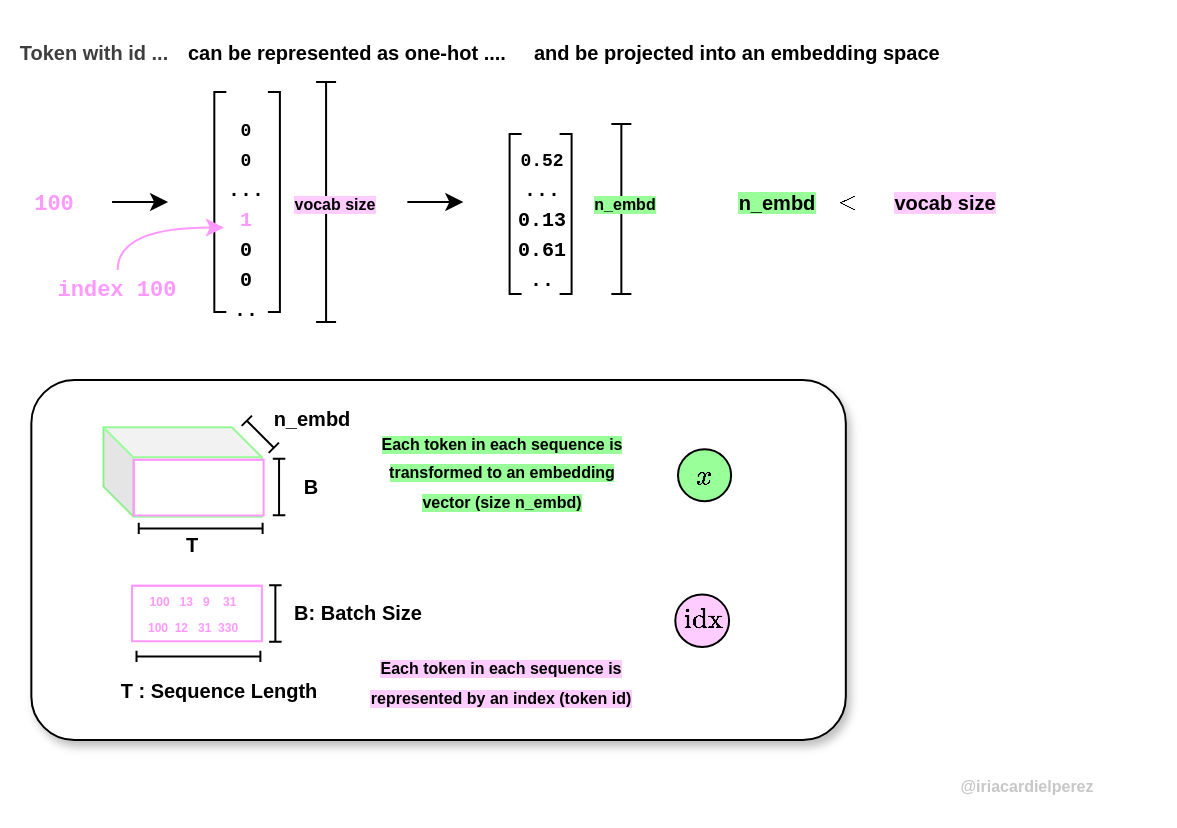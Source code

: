 <mxfile scale="1" border="5">
    <diagram name="Page-1" id="9CptkLMM0ztSRVp6YB5i">
        <mxGraphModel dx="1363" dy="779" grid="0" gridSize="10" guides="1" tooltips="1" connect="1" arrows="1" fold="1" page="1" pageScale="1" pageWidth="827" pageHeight="583" background="#FFFFFF" math="1" shadow="0">
            <root>
                <mxCell id="0"/>
                <mxCell id="1" parent="0"/>
                <mxCell id="IWCZdA42NEQNfxDkU8em-257" value="" style="edgeStyle=orthogonalEdgeStyle;curved=1;rounded=0;orthogonalLoop=1;jettySize=auto;html=1;entryX=0.47;entryY=1.071;entryDx=0;entryDy=0;entryPerimeter=0;" parent="1" edge="1">
                    <mxGeometry relative="1" as="geometry">
                        <mxPoint x="516.31" y="400.28" as="sourcePoint"/>
                    </mxGeometry>
                </mxCell>
                <mxCell id="IWCZdA42NEQNfxDkU8em-532" value="&lt;b style=&quot;&quot;&gt;&lt;font style=&quot;font-size: 8px; color: rgb(199, 199, 199);&quot;&gt;@iriacardielperez&lt;/font&gt;&lt;/b&gt;" style="text;html=1;align=center;verticalAlign=middle;whiteSpace=wrap;rounded=0;rotation=0;" parent="1" vertex="1">
                    <mxGeometry x="462.56" y="394" width="148.77" height="43" as="geometry"/>
                </mxCell>
                <mxCell id="88" value="" style="rounded=1;whiteSpace=wrap;html=1;shadow=1;arcSize=12;" parent="1" vertex="1">
                    <mxGeometry x="39.68" y="214" width="407.23" height="180" as="geometry"/>
                </mxCell>
                <mxCell id="89" value="" style="shape=cube;whiteSpace=wrap;html=1;boundedLbl=1;backgroundOutline=1;darkOpacity=0.05;darkOpacity2=0.1;size=0;direction=east;rotation=0;strokeColor=#FF99FF;" parent="1" vertex="1">
                    <mxGeometry x="90.01" y="316.83" width="64.93" height="27.79" as="geometry"/>
                </mxCell>
                <mxCell id="90" value="&lt;span style=&quot;font-size: 10px;&quot;&gt;&lt;b&gt;B: Batch Size&lt;/b&gt;&lt;/span&gt;" style="text;html=1;align=center;verticalAlign=middle;whiteSpace=wrap;rounded=0;" parent="1" vertex="1">
                    <mxGeometry x="167.59" y="314.86" width="70" height="30" as="geometry"/>
                </mxCell>
                <mxCell id="91" value="&lt;span style=&quot;font-size: 10px;&quot;&gt;&lt;b&gt;T : Sequence Length&lt;/b&gt;&lt;/span&gt;" style="text;html=1;align=center;verticalAlign=middle;whiteSpace=wrap;rounded=0;" parent="1" vertex="1">
                    <mxGeometry x="77.74" y="359.23" width="111" height="20" as="geometry"/>
                </mxCell>
                <mxCell id="92" value="" style="shape=crossbar;whiteSpace=wrap;html=1;rounded=1;direction=south;rotation=-90;" parent="1" vertex="1">
                    <mxGeometry x="120.38" y="321.23" width="5.68" height="61.93" as="geometry"/>
                </mxCell>
                <mxCell id="93" value="" style="shape=crossbar;whiteSpace=wrap;html=1;rounded=1;direction=south;" parent="1" vertex="1">
                    <mxGeometry x="158.55" y="316.6" width="6.27" height="28.26" as="geometry"/>
                </mxCell>
                <mxCell id="94" value="&lt;div style=&quot;text-align: justify;&quot;&gt;&lt;b style=&quot;color: light-dark(rgb(255, 153, 255), rgb(144, 56, 144)); font-size: 6px; background-color: transparent;&quot;&gt;100&amp;nbsp; &amp;nbsp;13&amp;nbsp; &amp;nbsp;&lt;/b&gt;&lt;b style=&quot;color: light-dark(rgb(255, 153, 255), rgb(144, 56, 144)); font-size: 6px; background-color: transparent;&quot;&gt;9&amp;nbsp; &amp;nbsp;&amp;nbsp;&lt;/b&gt;&lt;b style=&quot;color: light-dark(rgb(255, 153, 255), rgb(144, 56, 144)); font-size: 6px; background-color: transparent;&quot;&gt;31&amp;nbsp; &amp;nbsp;&lt;/b&gt;&lt;/div&gt;" style="text;html=1;align=center;verticalAlign=middle;whiteSpace=wrap;rounded=0;" parent="1" vertex="1">
                    <mxGeometry x="91.73" y="316.83" width="62.02" height="12" as="geometry"/>
                </mxCell>
                <mxCell id="95" value="&lt;b style=&quot;forced-color-adjust: none; color: rgb(0, 0, 0); font-family: Helvetica; font-size: 12px; font-style: normal; font-variant-ligatures: normal; font-variant-caps: normal; letter-spacing: normal; orphans: 2; text-align: justify; text-indent: 0px; text-transform: none; widows: 2; word-spacing: 0px; -webkit-text-stroke-width: 0px; white-space: normal; text-decoration-thickness: initial; text-decoration-style: initial; text-decoration-color: initial; background-color: transparent;&quot;&gt;&lt;font data-mx-given-colors=&quot;{&amp;quot;color&amp;quot;:&amp;quot;rgb(255, 153, 255)&amp;quot;}&quot; style=&quot;forced-color-adjust: none; color: light-dark(rgb(255, 153, 255), rgb(144, 56, 144)); font-size: 6px;&quot;&gt;100&amp;nbsp; 12&amp;nbsp; &amp;nbsp;31&amp;nbsp; 330&amp;nbsp;&amp;nbsp;&lt;/font&gt;&lt;/b&gt;" style="text;whiteSpace=wrap;html=1;" parent="1" vertex="1">
                    <mxGeometry x="95.99" y="322.23" width="59" height="17" as="geometry"/>
                </mxCell>
                <mxCell id="96" value="$$\text{idx}$$" style="ellipse;whiteSpace=wrap;html=1;fillColor=#FFCCFF;" parent="1" vertex="1">
                    <mxGeometry x="361.65" y="321.23" width="26.9" height="26.27" as="geometry"/>
                </mxCell>
                <mxCell id="97" value="" style="shape=cube;whiteSpace=wrap;html=1;boundedLbl=1;backgroundOutline=1;darkOpacity=0.05;darkOpacity2=0.1;size=15;direction=east;rotation=0;strokeColor=#99FF99;" parent="1" vertex="1">
                    <mxGeometry x="75.66" y="237.61" width="79.27" height="44.74" as="geometry"/>
                </mxCell>
                <mxCell id="98" value="" style="shape=crossbar;whiteSpace=wrap;html=1;rounded=1;direction=south;" parent="1" vertex="1">
                    <mxGeometry x="160.39" y="253.35" width="6.27" height="28.26" as="geometry"/>
                </mxCell>
                <mxCell id="99" value="" style="shape=crossbar;whiteSpace=wrap;html=1;rounded=1;direction=south;rotation=-45;" parent="1" vertex="1">
                    <mxGeometry x="150.53" y="231.59" width="7.27" height="19.09" as="geometry"/>
                </mxCell>
                <mxCell id="100" value="&lt;span style=&quot;font-size: 10px;&quot;&gt;&lt;b&gt;B&lt;/b&gt;&lt;/span&gt;" style="text;html=1;align=center;verticalAlign=middle;whiteSpace=wrap;rounded=0;rotation=0;" parent="1" vertex="1">
                    <mxGeometry x="167.41" y="251.72" width="25.46" height="30" as="geometry"/>
                </mxCell>
                <mxCell id="101" value="&lt;span style=&quot;font-size: 10px;&quot;&gt;&lt;b&gt;n_embd&lt;/b&gt;&lt;/span&gt;" style="text;html=1;align=center;verticalAlign=middle;whiteSpace=wrap;rounded=0;" parent="1" vertex="1">
                    <mxGeometry x="140.14" y="225.81" width="80" height="15" as="geometry"/>
                </mxCell>
                <mxCell id="102" value="" style="shape=crossbar;whiteSpace=wrap;html=1;rounded=1;direction=south;rotation=-90;" parent="1" vertex="1">
                    <mxGeometry x="121.5" y="257.23" width="5.68" height="61.93" as="geometry"/>
                </mxCell>
                <mxCell id="103" value="&lt;span style=&quot;font-size: 10px;&quot;&gt;&lt;b&gt;T&lt;/b&gt;&lt;/span&gt;" style="text;html=1;align=center;verticalAlign=middle;whiteSpace=wrap;rounded=0;" parent="1" vertex="1">
                    <mxGeometry x="106.06" y="288.4" width="28.46" height="16.09" as="geometry"/>
                </mxCell>
                <mxCell id="104" value="" style="shape=cube;whiteSpace=wrap;html=1;boundedLbl=1;backgroundOutline=1;darkOpacity=0.05;darkOpacity2=0.1;size=0;direction=east;rotation=0;strokeColor=#FF99FF;" parent="1" vertex="1">
                    <mxGeometry x="90.87" y="253.93" width="64.93" height="27.79" as="geometry"/>
                </mxCell>
                <mxCell id="105" value="$$x$$" style="ellipse;whiteSpace=wrap;html=1;fillColor=#99FF99;" parent="1" vertex="1">
                    <mxGeometry x="363.0" y="248.63" width="26.56" height="26" as="geometry"/>
                </mxCell>
                <mxCell id="106" value="&lt;b style=&quot;&quot;&gt;&lt;font style=&quot;font-size: 8px; background-color: rgb(153, 255, 153);&quot;&gt;Each token in each sequence is transformed to an embedding vector (size n_embd)&lt;/font&gt;&lt;/b&gt;" style="text;html=1;align=center;verticalAlign=middle;whiteSpace=wrap;rounded=0;" parent="1" vertex="1">
                    <mxGeometry x="205.06" y="236.63" width="140" height="44" as="geometry"/>
                </mxCell>
                <mxCell id="107" value="&lt;b style=&quot;&quot;&gt;&lt;font style=&quot;font-size: 8px; background-color: rgb(255, 204, 255);&quot;&gt;Each token in each sequence is represented by an index (token id)&lt;/font&gt;&lt;/b&gt;" style="text;html=1;align=center;verticalAlign=middle;whiteSpace=wrap;rounded=0;" parent="1" vertex="1">
                    <mxGeometry x="207.03" y="348.63" width="134.88" height="30" as="geometry"/>
                </mxCell>
                <mxCell id="109" value="&lt;div style=&quot;text-align: justify;&quot;&gt;&lt;b style=&quot;background-color: transparent;&quot;&gt;&lt;font style=&quot;font-size: 10px;&quot;&gt;can be represented as one-hot ....&lt;/font&gt;&lt;/b&gt;&lt;/div&gt;" style="text;whiteSpace=wrap;html=1;" parent="1" vertex="1">
                    <mxGeometry x="115.92" y="36" width="173.34" height="38" as="geometry"/>
                </mxCell>
                <mxCell id="111" value="" style="strokeWidth=1;html=1;shape=mxgraph.flowchart.annotation_1;align=left;pointerEvents=1;" parent="1" vertex="1">
                    <mxGeometry x="131.16" y="70" width="6" height="110" as="geometry"/>
                </mxCell>
                <mxCell id="112" value="" style="strokeWidth=1;html=1;shape=mxgraph.flowchart.annotation_1;align=left;pointerEvents=1;direction=west;" parent="1" vertex="1">
                    <mxGeometry x="157.95" y="70" width="6" height="110" as="geometry"/>
                </mxCell>
                <mxCell id="113" value="&lt;div style=&quot;text-align: center;&quot;&gt;&lt;b style=&quot;font-size: 9px; background-color: transparent;&quot;&gt;&lt;font face=&quot;Courier New&quot;&gt;&amp;nbsp;0&amp;nbsp;&lt;/font&gt;&lt;/b&gt;&lt;/div&gt;&lt;div style=&quot;text-align: center;&quot;&gt;&lt;b style=&quot;font-size: 9px; background-color: transparent;&quot;&gt;&lt;font face=&quot;Courier New&quot;&gt;0&lt;/font&gt;&lt;/b&gt;&lt;/div&gt;&lt;div style=&quot;text-align: center;&quot;&gt;&lt;font face=&quot;Courier New&quot; size=&quot;1&quot;&gt;&lt;b&gt;...&lt;/b&gt;&lt;/font&gt;&lt;/div&gt;&lt;div style=&quot;text-align: center;&quot;&gt;&lt;font color=&quot;#ff99ff&quot; face=&quot;Courier New&quot; size=&quot;1&quot;&gt;&lt;b style=&quot;&quot;&gt;1&lt;/b&gt;&lt;/font&gt;&lt;/div&gt;&lt;div style=&quot;text-align: center;&quot;&gt;&lt;font face=&quot;Courier New&quot; size=&quot;1&quot;&gt;&lt;b&gt;0&lt;/b&gt;&lt;/font&gt;&lt;/div&gt;&lt;div style=&quot;text-align: center;&quot;&gt;&lt;font face=&quot;Courier New&quot; size=&quot;1&quot;&gt;&lt;b&gt;0&lt;/b&gt;&lt;/font&gt;&lt;/div&gt;&lt;div style=&quot;text-align: center;&quot;&gt;&lt;font face=&quot;Courier New&quot; size=&quot;1&quot;&gt;&lt;b&gt;..&lt;/b&gt;&lt;/font&gt;&lt;/div&gt;&lt;div style=&quot;text-align: center;&quot;&gt;&lt;font size=&quot;1&quot;&gt;&lt;b&gt;&lt;br&gt;&lt;/b&gt;&lt;/font&gt;&lt;/div&gt;" style="text;whiteSpace=wrap;html=1;" parent="1" vertex="1">
                    <mxGeometry x="135.95" y="74" width="16" height="85" as="geometry"/>
                </mxCell>
                <mxCell id="114" value="" style="shape=crossbar;whiteSpace=wrap;html=1;rounded=1;direction=south;" parent="1" vertex="1">
                    <mxGeometry x="182.04" y="65" width="10" height="120" as="geometry"/>
                </mxCell>
                <mxCell id="117" value="&lt;b style=&quot;&quot;&gt;&lt;font style=&quot;font-size: 8px; background-color: rgb(255, 204, 255);&quot;&gt;vocab size&lt;/font&gt;&lt;/b&gt;" style="text;html=1;align=center;verticalAlign=middle;whiteSpace=wrap;rounded=0;" parent="1" vertex="1">
                    <mxGeometry x="167.04" y="110" width="48.88" height="30" as="geometry"/>
                </mxCell>
                <mxCell id="119" value="&lt;div style=&quot;text-align: justify;&quot;&gt;&lt;br&gt;&lt;/div&gt;&lt;div style=&quot;text-align: justify;&quot;&gt;&lt;font style=&quot;&quot;&gt;&lt;div style=&quot;&quot;&gt;&lt;font style=&quot;font-size: 10px;&quot;&gt;&lt;b style=&quot;color: rgb(63, 63, 63); background-color: transparent;&quot;&gt;Token with id ...&lt;/b&gt;&lt;/font&gt;&lt;/div&gt;&lt;/font&gt;&lt;/div&gt;" style="text;html=1;align=center;verticalAlign=middle;whiteSpace=wrap;rounded=0;" parent="1" vertex="1">
                    <mxGeometry x="24" y="24" width="94.29" height="36" as="geometry"/>
                </mxCell>
                <mxCell id="121" value="&lt;div style=&quot;text-align: justify;&quot;&gt;&lt;b style=&quot;background-color: transparent;&quot;&gt;&lt;font color=&quot;#ff99ff&quot; style=&quot;font-size: 11px;&quot; face=&quot;Courier New&quot;&gt;100&lt;/font&gt;&lt;/b&gt;&lt;/div&gt;" style="text;html=1;align=center;verticalAlign=middle;whiteSpace=wrap;rounded=0;" parent="1" vertex="1">
                    <mxGeometry x="33.54" y="118" width="34" height="14" as="geometry"/>
                </mxCell>
                <mxCell id="124" style="edgeStyle=orthogonalEdgeStyle;curved=1;rounded=0;orthogonalLoop=1;jettySize=auto;html=1;" parent="1" edge="1">
                    <mxGeometry relative="1" as="geometry">
                        <mxPoint x="80.04" y="125" as="sourcePoint"/>
                        <mxPoint x="108.04" y="125" as="targetPoint"/>
                    </mxGeometry>
                </mxCell>
                <mxCell id="126" value="" style="strokeWidth=1;html=1;shape=mxgraph.flowchart.annotation_1;align=left;pointerEvents=1;" parent="1" vertex="1">
                    <mxGeometry x="278.8" y="91" width="6" height="80" as="geometry"/>
                </mxCell>
                <mxCell id="128" value="&lt;div style=&quot;text-align: center;&quot;&gt;&lt;b style=&quot;font-size: 9px; background-color: transparent;&quot;&gt;&lt;font face=&quot;Courier New&quot;&gt;&amp;nbsp;&lt;/font&gt;&lt;/b&gt;&lt;/div&gt;&lt;div style=&quot;text-align: center;&quot;&gt;&lt;b style=&quot;font-size: 9px; background-color: transparent;&quot;&gt;&lt;font face=&quot;Courier New&quot;&gt;0.52&lt;/font&gt;&lt;/b&gt;&lt;/div&gt;&lt;div style=&quot;text-align: center;&quot;&gt;&lt;font face=&quot;Courier New&quot; size=&quot;1&quot;&gt;&lt;b&gt;...&lt;/b&gt;&lt;/font&gt;&lt;/div&gt;&lt;div style=&quot;text-align: center;&quot;&gt;&lt;font size=&quot;1&quot; face=&quot;Courier New&quot;&gt;&lt;b&gt;0.13&lt;/b&gt;&lt;/font&gt;&lt;/div&gt;&lt;div style=&quot;text-align: center;&quot;&gt;&lt;font size=&quot;1&quot; face=&quot;Courier New&quot;&gt;&lt;b&gt;0.61&lt;/b&gt;&lt;/font&gt;&lt;/div&gt;&lt;div style=&quot;text-align: center;&quot;&gt;&lt;font face=&quot;Courier New&quot; size=&quot;1&quot;&gt;&lt;b&gt;..&lt;/b&gt;&lt;/font&gt;&lt;/div&gt;&lt;div style=&quot;text-align: center;&quot;&gt;&lt;font size=&quot;1&quot;&gt;&lt;b&gt;&lt;br&gt;&lt;/b&gt;&lt;/font&gt;&lt;/div&gt;" style="text;whiteSpace=wrap;html=1;" parent="1" vertex="1">
                    <mxGeometry x="280.59" y="74" width="16" height="85" as="geometry"/>
                </mxCell>
                <mxCell id="129" value="" style="shape=crossbar;whiteSpace=wrap;html=1;rounded=1;direction=south;" parent="1" vertex="1">
                    <mxGeometry x="329.68" y="86" width="10" height="85" as="geometry"/>
                </mxCell>
                <mxCell id="133" style="edgeStyle=orthogonalEdgeStyle;curved=1;rounded=0;orthogonalLoop=1;jettySize=auto;html=1;" parent="1" edge="1">
                    <mxGeometry relative="1" as="geometry">
                        <mxPoint x="227.68" y="125" as="sourcePoint"/>
                        <mxPoint x="255.68" y="125" as="targetPoint"/>
                    </mxGeometry>
                </mxCell>
                <mxCell id="134" value="&lt;div style=&quot;text-align: justify;&quot;&gt;&lt;b style=&quot;background-color: transparent;&quot;&gt;&lt;font style=&quot;font-size: 10px;&quot;&gt;and be projected into an embedding space&lt;/font&gt;&lt;/b&gt;&lt;/div&gt;" style="text;whiteSpace=wrap;html=1;" parent="1" vertex="1">
                    <mxGeometry x="289.26" y="36" width="209.34" height="38" as="geometry"/>
                </mxCell>
                <mxCell id="135" value="&lt;b style=&quot;&quot;&gt;&lt;font style=&quot;font-size: 8px; background-color: rgb(153, 255, 153);&quot;&gt;n_embd&lt;/font&gt;&lt;/b&gt;" style="text;html=1;align=center;verticalAlign=middle;whiteSpace=wrap;rounded=0;" parent="1" vertex="1">
                    <mxGeometry x="313.69" y="116" width="45" height="18" as="geometry"/>
                </mxCell>
                <mxCell id="136" value="&lt;b style=&quot;&quot;&gt;&lt;font style=&quot;background-color: rgb(255, 204, 255); font-size: 10px;&quot;&gt;vocab size&lt;/font&gt;&lt;/b&gt;" style="text;html=1;align=center;verticalAlign=middle;whiteSpace=wrap;rounded=0;" parent="1" vertex="1">
                    <mxGeometry x="462.56" y="110" width="66.54" height="30" as="geometry"/>
                </mxCell>
                <mxCell id="137" value="&lt;b style=&quot;&quot;&gt;&lt;font style=&quot;background-color: rgb(153, 255, 153); font-size: 10px;&quot;&gt;n_embd&lt;/font&gt;&lt;/b&gt;" style="text;html=1;align=center;verticalAlign=middle;whiteSpace=wrap;rounded=0;" parent="1" vertex="1">
                    <mxGeometry x="389.56" y="115.75" width="45" height="18" as="geometry"/>
                </mxCell>
                <mxCell id="139" value="&lt;font style=&quot;font-size: 10px;&quot;&gt;&lt;b&gt;$$&amp;lt;$$&lt;/b&gt;&lt;/font&gt;" style="ellipse;whiteSpace=wrap;html=1;align=center;strokeColor=none;" parent="1" vertex="1">
                    <mxGeometry x="437.56" y="115.75" width="18.5" height="18.5" as="geometry"/>
                </mxCell>
                <mxCell id="141" value="" style="strokeWidth=1;html=1;shape=mxgraph.flowchart.annotation_1;align=left;pointerEvents=1;direction=west;" vertex="1" parent="1">
                    <mxGeometry x="303.8" y="91" width="6" height="80" as="geometry"/>
                </mxCell>
                <mxCell id="142" value="&lt;div style=&quot;text-align: justify;&quot;&gt;&lt;b style=&quot;background-color: transparent;&quot;&gt;&lt;font color=&quot;#ff99ff&quot; style=&quot;font-size: 11px;&quot; face=&quot;Courier New&quot;&gt;index 100&lt;/font&gt;&lt;/b&gt;&lt;/div&gt;" style="text;html=1;align=center;verticalAlign=middle;whiteSpace=wrap;rounded=0;" vertex="1" parent="1">
                    <mxGeometry x="47.38" y="159" width="70.91" height="17" as="geometry"/>
                </mxCell>
                <mxCell id="143" style="edgeStyle=orthogonalEdgeStyle;curved=1;rounded=0;orthogonalLoop=1;jettySize=auto;html=1;exitX=0.5;exitY=0;exitDx=0;exitDy=0;entryX=0;entryY=0.75;entryDx=0;entryDy=0;strokeColor=#FF99FF;" edge="1" parent="1" source="142" target="113">
                    <mxGeometry relative="1" as="geometry">
                        <mxPoint x="90.04" y="135" as="sourcePoint"/>
                        <mxPoint x="118.04" y="135" as="targetPoint"/>
                    </mxGeometry>
                </mxCell>
            </root>
        </mxGraphModel>
    </diagram>
</mxfile>